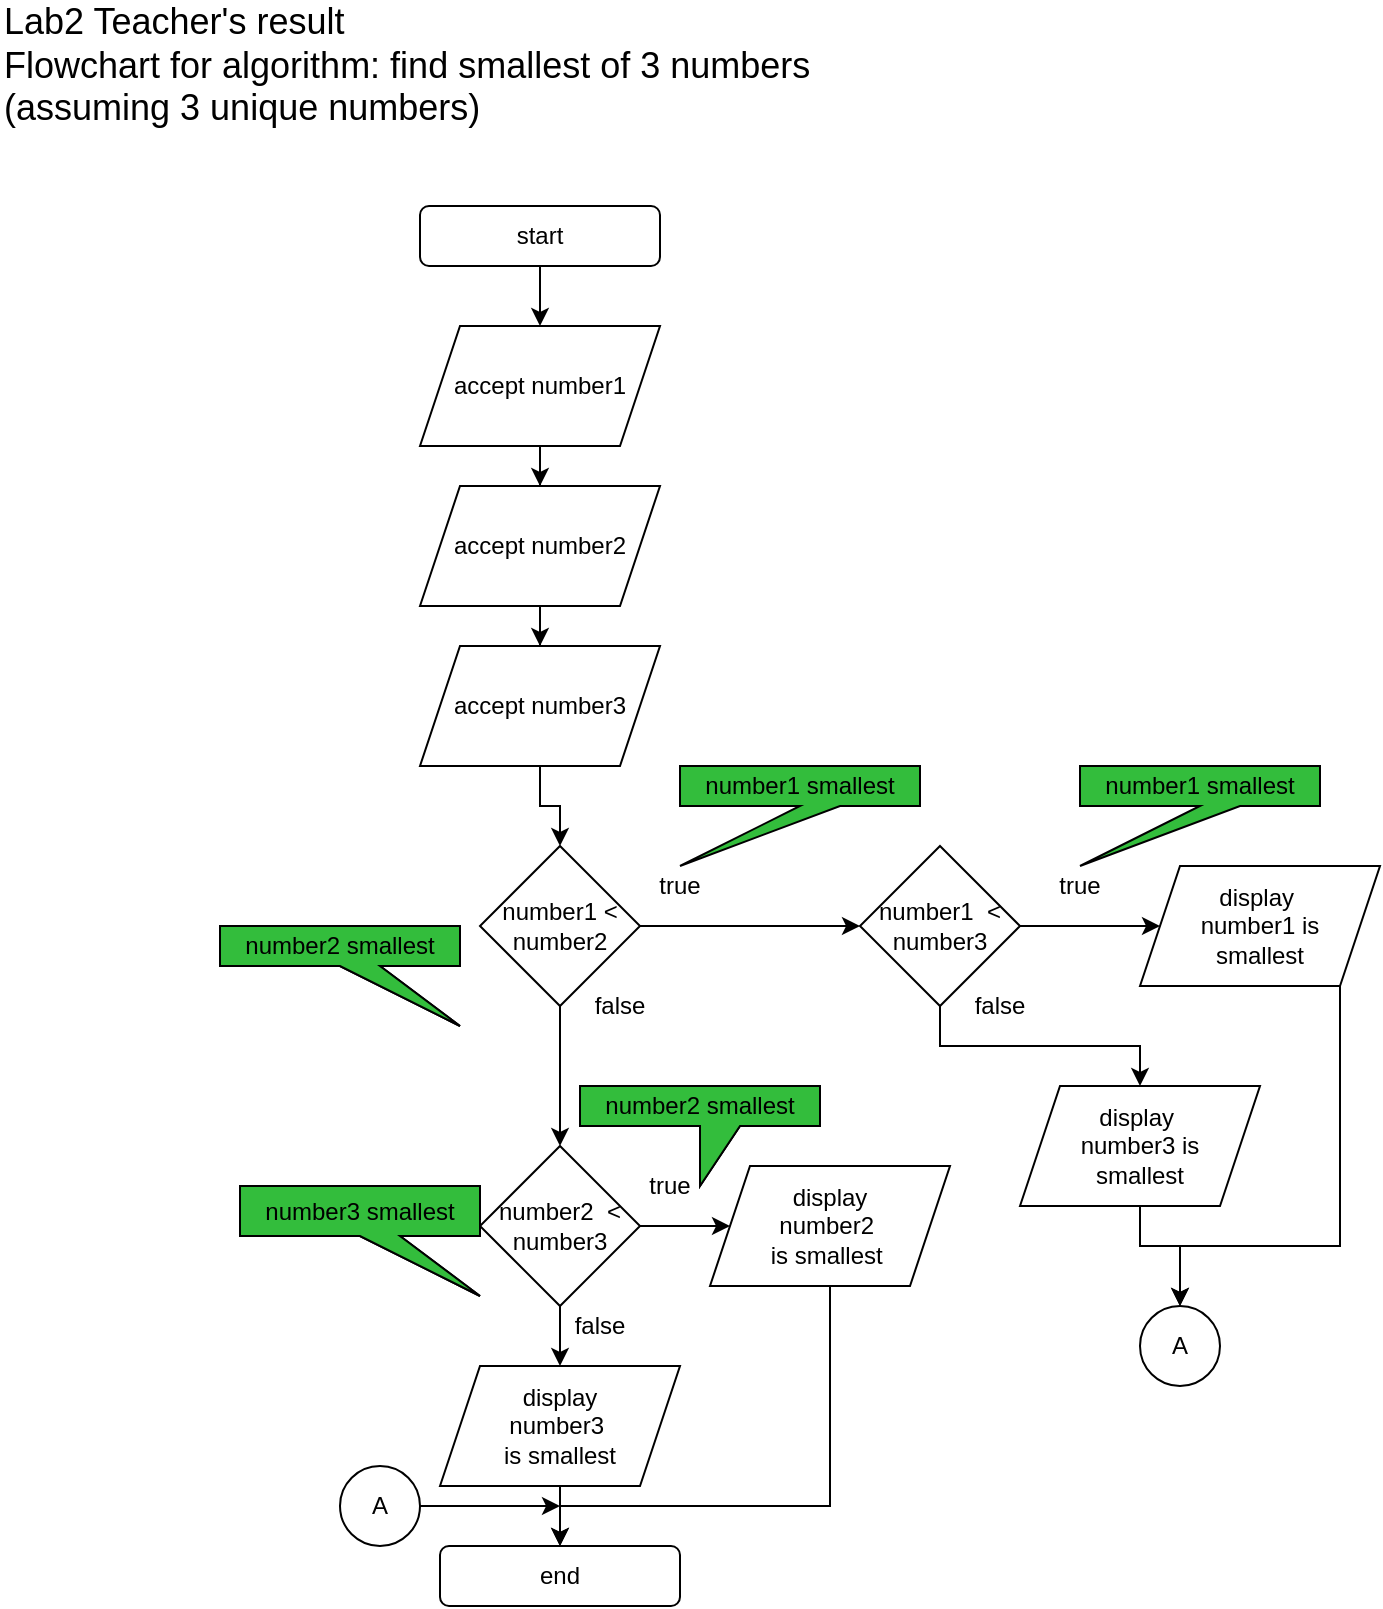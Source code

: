 <mxfile version="13.6.6" type="google"><diagram id="tHW6pcKmT8BK4gm2PUYN" name="Page-1"><mxGraphModel dx="1422" dy="772" grid="1" gridSize="10" guides="1" tooltips="1" connect="1" arrows="1" fold="1" page="1" pageScale="1" pageWidth="850" pageHeight="1100" math="0" shadow="0"><root><mxCell id="0"/><mxCell id="1" parent="0"/><mxCell id="GrjhOdxtxoAmnE0NuJAV-1" style="edgeStyle=orthogonalEdgeStyle;rounded=0;orthogonalLoop=1;jettySize=auto;html=1;entryX=0.5;entryY=0;entryDx=0;entryDy=0;" edge="1" parent="1" source="GrjhOdxtxoAmnE0NuJAV-2"><mxGeometry relative="1" as="geometry"><mxPoint x="350" y="210" as="targetPoint"/></mxGeometry></mxCell><mxCell id="GrjhOdxtxoAmnE0NuJAV-2" value="start" style="rounded=1;whiteSpace=wrap;html=1;" vertex="1" parent="1"><mxGeometry x="290" y="150" width="120" height="30" as="geometry"/></mxCell><mxCell id="GrjhOdxtxoAmnE0NuJAV-3" value="" style="edgeStyle=orthogonalEdgeStyle;rounded=0;orthogonalLoop=1;jettySize=auto;html=1;" edge="1" parent="1" source="GrjhOdxtxoAmnE0NuJAV-9" target="GrjhOdxtxoAmnE0NuJAV-4"><mxGeometry relative="1" as="geometry"><mxPoint x="345" y="945.02" as="sourcePoint"/></mxGeometry></mxCell><mxCell id="GrjhOdxtxoAmnE0NuJAV-4" value="end" style="rounded=1;whiteSpace=wrap;html=1;" vertex="1" parent="1"><mxGeometry x="300" y="820" width="120" height="30" as="geometry"/></mxCell><mxCell id="GrjhOdxtxoAmnE0NuJAV-5" value="&lt;div&gt;&lt;font style=&quot;font-size: 18px&quot;&gt;Lab2 Teacher's result&lt;br&gt;Flowchart for algorithm: find smallest of 3 numbers&amp;nbsp; &lt;br&gt;(assuming 3 unique numbers)&lt;/font&gt;&lt;/div&gt;" style="text;html=1;strokeColor=none;fillColor=none;align=left;verticalAlign=middle;whiteSpace=wrap;rounded=0;" vertex="1" parent="1"><mxGeometry x="80" y="70" width="510" height="20" as="geometry"/></mxCell><mxCell id="GrjhOdxtxoAmnE0NuJAV-6" value="" style="edgeStyle=orthogonalEdgeStyle;rounded=0;orthogonalLoop=1;jettySize=auto;html=1;" edge="1" parent="1" source="GrjhOdxtxoAmnE0NuJAV-7" target="GrjhOdxtxoAmnE0NuJAV-17"><mxGeometry relative="1" as="geometry"/></mxCell><mxCell id="GrjhOdxtxoAmnE0NuJAV-7" value="accept number1" style="shape=parallelogram;perimeter=parallelogramPerimeter;whiteSpace=wrap;html=1;fixedSize=1;" vertex="1" parent="1"><mxGeometry x="290" y="210" width="120" height="60" as="geometry"/></mxCell><mxCell id="GrjhOdxtxoAmnE0NuJAV-8" style="edgeStyle=orthogonalEdgeStyle;rounded=0;orthogonalLoop=1;jettySize=auto;html=1;entryX=0.5;entryY=0;entryDx=0;entryDy=0;exitX=0.5;exitY=1;exitDx=0;exitDy=0;" edge="1" parent="1" source="GrjhOdxtxoAmnE0NuJAV-11" target="GrjhOdxtxoAmnE0NuJAV-9"><mxGeometry relative="1" as="geometry"><mxPoint x="360" y="820" as="sourcePoint"/></mxGeometry></mxCell><mxCell id="GrjhOdxtxoAmnE0NuJAV-9" value="display &lt;br&gt;number3&amp;nbsp;&lt;br&gt;is smallest" style="shape=parallelogram;perimeter=parallelogramPerimeter;whiteSpace=wrap;html=1;fixedSize=1;" vertex="1" parent="1"><mxGeometry x="300" y="730" width="120" height="60" as="geometry"/></mxCell><mxCell id="GrjhOdxtxoAmnE0NuJAV-10" value="" style="edgeStyle=orthogonalEdgeStyle;rounded=0;orthogonalLoop=1;jettySize=auto;html=1;" edge="1" parent="1" source="GrjhOdxtxoAmnE0NuJAV-11" target="GrjhOdxtxoAmnE0NuJAV-13"><mxGeometry relative="1" as="geometry"/></mxCell><mxCell id="GrjhOdxtxoAmnE0NuJAV-11" value="number2&amp;nbsp; &amp;lt; number3" style="rhombus;whiteSpace=wrap;html=1;" vertex="1" parent="1"><mxGeometry x="320" y="620" width="80" height="80" as="geometry"/></mxCell><mxCell id="GrjhOdxtxoAmnE0NuJAV-12" style="edgeStyle=orthogonalEdgeStyle;rounded=0;orthogonalLoop=1;jettySize=auto;html=1;entryX=0.5;entryY=0;entryDx=0;entryDy=0;" edge="1" parent="1" source="GrjhOdxtxoAmnE0NuJAV-13" target="GrjhOdxtxoAmnE0NuJAV-4"><mxGeometry relative="1" as="geometry"><Array as="points"><mxPoint x="495" y="800"/><mxPoint x="360" y="800"/></Array></mxGeometry></mxCell><mxCell id="GrjhOdxtxoAmnE0NuJAV-13" value="display &lt;br&gt;number2&amp;nbsp;&lt;br&gt;is smallest&amp;nbsp;" style="shape=parallelogram;perimeter=parallelogramPerimeter;whiteSpace=wrap;html=1;fixedSize=1;" vertex="1" parent="1"><mxGeometry x="435" y="630" width="120" height="60" as="geometry"/></mxCell><mxCell id="GrjhOdxtxoAmnE0NuJAV-14" value="false" style="text;html=1;strokeColor=none;fillColor=none;align=center;verticalAlign=middle;whiteSpace=wrap;rounded=0;" vertex="1" parent="1"><mxGeometry x="360" y="700" width="40" height="20" as="geometry"/></mxCell><mxCell id="GrjhOdxtxoAmnE0NuJAV-15" value="true" style="text;html=1;strokeColor=none;fillColor=none;align=center;verticalAlign=middle;whiteSpace=wrap;rounded=0;" vertex="1" parent="1"><mxGeometry x="395" y="630" width="40" height="20" as="geometry"/></mxCell><mxCell id="GrjhOdxtxoAmnE0NuJAV-26" value="" style="edgeStyle=orthogonalEdgeStyle;rounded=0;orthogonalLoop=1;jettySize=auto;html=1;" edge="1" parent="1" source="GrjhOdxtxoAmnE0NuJAV-17" target="GrjhOdxtxoAmnE0NuJAV-25"><mxGeometry relative="1" as="geometry"/></mxCell><mxCell id="GrjhOdxtxoAmnE0NuJAV-17" value="accept number2" style="shape=parallelogram;perimeter=parallelogramPerimeter;whiteSpace=wrap;html=1;fixedSize=1;" vertex="1" parent="1"><mxGeometry x="290" y="290" width="120" height="60" as="geometry"/></mxCell><mxCell id="GrjhOdxtxoAmnE0NuJAV-35" value="" style="edgeStyle=orthogonalEdgeStyle;rounded=0;orthogonalLoop=1;jettySize=auto;html=1;" edge="1" parent="1" source="GrjhOdxtxoAmnE0NuJAV-20" target="GrjhOdxtxoAmnE0NuJAV-32"><mxGeometry relative="1" as="geometry"/></mxCell><mxCell id="GrjhOdxtxoAmnE0NuJAV-44" style="edgeStyle=orthogonalEdgeStyle;rounded=0;orthogonalLoop=1;jettySize=auto;html=1;entryX=0.5;entryY=0;entryDx=0;entryDy=0;" edge="1" parent="1" source="GrjhOdxtxoAmnE0NuJAV-20" target="GrjhOdxtxoAmnE0NuJAV-11"><mxGeometry relative="1" as="geometry"/></mxCell><mxCell id="GrjhOdxtxoAmnE0NuJAV-20" value="number1 &amp;lt; number2" style="rhombus;whiteSpace=wrap;html=1;" vertex="1" parent="1"><mxGeometry x="320" y="470" width="80" height="80" as="geometry"/></mxCell><mxCell id="GrjhOdxtxoAmnE0NuJAV-48" style="edgeStyle=orthogonalEdgeStyle;rounded=0;orthogonalLoop=1;jettySize=auto;html=1;entryX=0.5;entryY=0;entryDx=0;entryDy=0;" edge="1" parent="1" source="GrjhOdxtxoAmnE0NuJAV-22" target="GrjhOdxtxoAmnE0NuJAV-41"><mxGeometry relative="1" as="geometry"><Array as="points"><mxPoint x="750" y="670"/><mxPoint x="670" y="670"/></Array></mxGeometry></mxCell><mxCell id="GrjhOdxtxoAmnE0NuJAV-22" value="display&amp;nbsp; &lt;br&gt;number1 is &lt;br&gt;smallest" style="shape=parallelogram;perimeter=parallelogramPerimeter;whiteSpace=wrap;html=1;fixedSize=1;" vertex="1" parent="1"><mxGeometry x="650" y="480" width="120" height="60" as="geometry"/></mxCell><mxCell id="GrjhOdxtxoAmnE0NuJAV-23" value="true" style="text;html=1;strokeColor=none;fillColor=none;align=center;verticalAlign=middle;whiteSpace=wrap;rounded=0;" vertex="1" parent="1"><mxGeometry x="400" y="480" width="40" height="20" as="geometry"/></mxCell><mxCell id="GrjhOdxtxoAmnE0NuJAV-24" value="false" style="text;html=1;strokeColor=none;fillColor=none;align=center;verticalAlign=middle;whiteSpace=wrap;rounded=0;" vertex="1" parent="1"><mxGeometry x="370" y="540" width="40" height="20" as="geometry"/></mxCell><mxCell id="GrjhOdxtxoAmnE0NuJAV-51" value="" style="edgeStyle=orthogonalEdgeStyle;rounded=0;orthogonalLoop=1;jettySize=auto;html=1;" edge="1" parent="1" source="GrjhOdxtxoAmnE0NuJAV-25" target="GrjhOdxtxoAmnE0NuJAV-20"><mxGeometry relative="1" as="geometry"/></mxCell><mxCell id="GrjhOdxtxoAmnE0NuJAV-25" value="accept number3" style="shape=parallelogram;perimeter=parallelogramPerimeter;whiteSpace=wrap;html=1;fixedSize=1;" vertex="1" parent="1"><mxGeometry x="290" y="370" width="120" height="60" as="geometry"/></mxCell><mxCell id="GrjhOdxtxoAmnE0NuJAV-27" value="number1 smallest" style="shape=callout;whiteSpace=wrap;html=1;perimeter=calloutPerimeter;position2=0;fillColor=#33BD3C;" vertex="1" parent="1"><mxGeometry x="420" y="430" width="120" height="50" as="geometry"/></mxCell><mxCell id="GrjhOdxtxoAmnE0NuJAV-31" value="number2 smallest" style="shape=callout;whiteSpace=wrap;html=1;perimeter=calloutPerimeter;position2=1;" vertex="1" parent="1"><mxGeometry x="190" y="510" width="120" height="50" as="geometry"/></mxCell><mxCell id="GrjhOdxtxoAmnE0NuJAV-37" style="edgeStyle=orthogonalEdgeStyle;rounded=0;orthogonalLoop=1;jettySize=auto;html=1;entryX=0;entryY=0.5;entryDx=0;entryDy=0;" edge="1" parent="1" source="GrjhOdxtxoAmnE0NuJAV-32" target="GrjhOdxtxoAmnE0NuJAV-22"><mxGeometry relative="1" as="geometry"/></mxCell><mxCell id="GrjhOdxtxoAmnE0NuJAV-40" value="" style="edgeStyle=orthogonalEdgeStyle;rounded=0;orthogonalLoop=1;jettySize=auto;html=1;" edge="1" parent="1" source="GrjhOdxtxoAmnE0NuJAV-32" target="GrjhOdxtxoAmnE0NuJAV-39"><mxGeometry relative="1" as="geometry"/></mxCell><mxCell id="GrjhOdxtxoAmnE0NuJAV-32" value="number1&amp;nbsp; &amp;lt; number3" style="rhombus;whiteSpace=wrap;html=1;" vertex="1" parent="1"><mxGeometry x="510" y="470" width="80" height="80" as="geometry"/></mxCell><mxCell id="GrjhOdxtxoAmnE0NuJAV-33" value="true" style="text;html=1;strokeColor=none;fillColor=none;align=center;verticalAlign=middle;whiteSpace=wrap;rounded=0;" vertex="1" parent="1"><mxGeometry x="600" y="480" width="40" height="20" as="geometry"/></mxCell><mxCell id="GrjhOdxtxoAmnE0NuJAV-34" value="number1 smallest" style="shape=callout;whiteSpace=wrap;html=1;perimeter=calloutPerimeter;position2=0;fillColor=#33BD3C;" vertex="1" parent="1"><mxGeometry x="620" y="430" width="120" height="50" as="geometry"/></mxCell><mxCell id="GrjhOdxtxoAmnE0NuJAV-38" value="false" style="text;html=1;strokeColor=none;fillColor=none;align=center;verticalAlign=middle;whiteSpace=wrap;rounded=0;" vertex="1" parent="1"><mxGeometry x="560" y="540" width="40" height="20" as="geometry"/></mxCell><mxCell id="GrjhOdxtxoAmnE0NuJAV-46" value="" style="edgeStyle=orthogonalEdgeStyle;rounded=0;orthogonalLoop=1;jettySize=auto;html=1;" edge="1" parent="1" source="GrjhOdxtxoAmnE0NuJAV-39" target="GrjhOdxtxoAmnE0NuJAV-41"><mxGeometry relative="1" as="geometry"><Array as="points"><mxPoint x="650" y="670"/><mxPoint x="670" y="670"/></Array></mxGeometry></mxCell><mxCell id="GrjhOdxtxoAmnE0NuJAV-39" value="display&amp;nbsp; &lt;br&gt;number3 is &lt;br&gt;smallest" style="shape=parallelogram;perimeter=parallelogramPerimeter;whiteSpace=wrap;html=1;fixedSize=1;" vertex="1" parent="1"><mxGeometry x="590" y="590" width="120" height="60" as="geometry"/></mxCell><mxCell id="GrjhOdxtxoAmnE0NuJAV-41" value="A" style="ellipse;whiteSpace=wrap;html=1;aspect=fixed;" vertex="1" parent="1"><mxGeometry x="650" y="700" width="40" height="40" as="geometry"/></mxCell><mxCell id="GrjhOdxtxoAmnE0NuJAV-49" value="" style="edgeStyle=orthogonalEdgeStyle;rounded=0;orthogonalLoop=1;jettySize=auto;html=1;" edge="1" parent="1" source="GrjhOdxtxoAmnE0NuJAV-42"><mxGeometry relative="1" as="geometry"><mxPoint x="360" y="800" as="targetPoint"/></mxGeometry></mxCell><mxCell id="GrjhOdxtxoAmnE0NuJAV-42" value="A" style="ellipse;whiteSpace=wrap;html=1;aspect=fixed;" vertex="1" parent="1"><mxGeometry x="250" y="780" width="40" height="40" as="geometry"/></mxCell><mxCell id="GrjhOdxtxoAmnE0NuJAV-45" value="number3 smallest" style="shape=callout;whiteSpace=wrap;html=1;perimeter=calloutPerimeter;position2=1;" vertex="1" parent="1"><mxGeometry x="200" y="640" width="120" height="55" as="geometry"/></mxCell><mxCell id="GrjhOdxtxoAmnE0NuJAV-50" value="number2 smallest" style="shape=callout;whiteSpace=wrap;html=1;perimeter=calloutPerimeter;position2=0.5;" vertex="1" parent="1"><mxGeometry x="370" y="590" width="120" height="50" as="geometry"/></mxCell><mxCell id="GrjhOdxtxoAmnE0NuJAV-52" value="number2 smallest" style="shape=callout;whiteSpace=wrap;html=1;perimeter=calloutPerimeter;position2=1;fillColor=#33BD3C;" vertex="1" parent="1"><mxGeometry x="190" y="510" width="120" height="50" as="geometry"/></mxCell><mxCell id="GrjhOdxtxoAmnE0NuJAV-53" value="number3 smallest" style="shape=callout;whiteSpace=wrap;html=1;perimeter=calloutPerimeter;position2=1;fillColor=#33BD3C;" vertex="1" parent="1"><mxGeometry x="200" y="640" width="120" height="55" as="geometry"/></mxCell><mxCell id="GrjhOdxtxoAmnE0NuJAV-54" value="number2 smallest" style="shape=callout;whiteSpace=wrap;html=1;perimeter=calloutPerimeter;position2=0.5;fillColor=#33BD3C;" vertex="1" parent="1"><mxGeometry x="370" y="590" width="120" height="50" as="geometry"/></mxCell></root></mxGraphModel></diagram></mxfile>